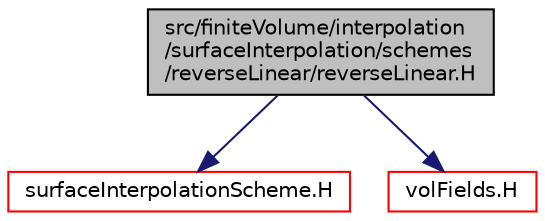 digraph "src/finiteVolume/interpolation/surfaceInterpolation/schemes/reverseLinear/reverseLinear.H"
{
  bgcolor="transparent";
  edge [fontname="Helvetica",fontsize="10",labelfontname="Helvetica",labelfontsize="10"];
  node [fontname="Helvetica",fontsize="10",shape=record];
  Node0 [label="src/finiteVolume/interpolation\l/surfaceInterpolation/schemes\l/reverseLinear/reverseLinear.H",height=0.2,width=0.4,color="black", fillcolor="grey75", style="filled", fontcolor="black"];
  Node0 -> Node1 [color="midnightblue",fontsize="10",style="solid",fontname="Helvetica"];
  Node1 [label="surfaceInterpolationScheme.H",height=0.2,width=0.4,color="red",URL="$a04514.html"];
  Node0 -> Node97 [color="midnightblue",fontsize="10",style="solid",fontname="Helvetica"];
  Node97 [label="volFields.H",height=0.2,width=0.4,color="red",URL="$a02912.html"];
}
